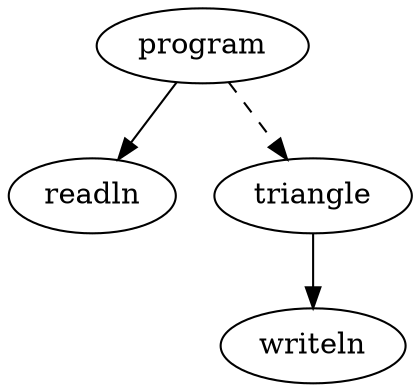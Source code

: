 digraph call_graph {
  program;
  program -> readln;
  program -> triangle [ style = dashed ];
  triangle -> writeln;
}

